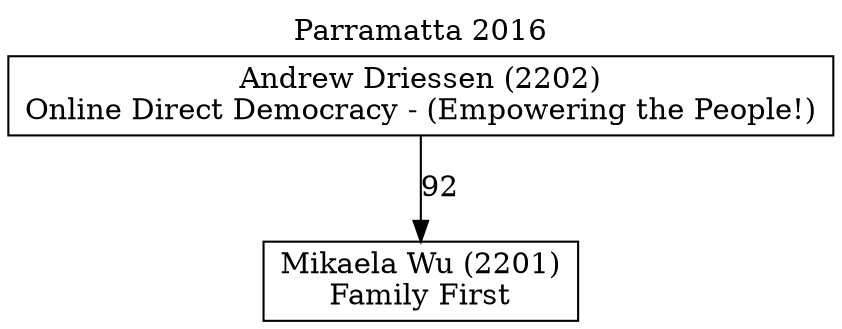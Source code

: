// House preference flow
digraph "Mikaela Wu (2201)_Parramatta_2016" {
	graph [label="Parramatta 2016" labelloc=t mclimit=10]
	node [shape=box]
	"Mikaela Wu (2201)" [label="Mikaela Wu (2201)
Family First"]
	"Andrew Driessen (2202)" [label="Andrew Driessen (2202)
Online Direct Democracy - (Empowering the People!)"]
	"Andrew Driessen (2202)" -> "Mikaela Wu (2201)" [label=92]
}
